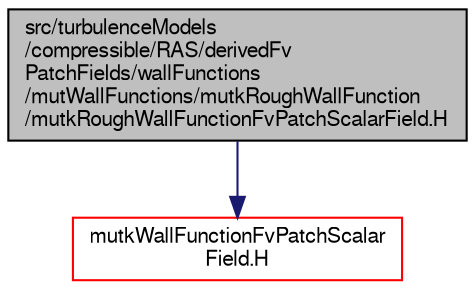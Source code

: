 digraph "src/turbulenceModels/compressible/RAS/derivedFvPatchFields/wallFunctions/mutWallFunctions/mutkRoughWallFunction/mutkRoughWallFunctionFvPatchScalarField.H"
{
  bgcolor="transparent";
  edge [fontname="FreeSans",fontsize="10",labelfontname="FreeSans",labelfontsize="10"];
  node [fontname="FreeSans",fontsize="10",shape=record];
  Node0 [label="src/turbulenceModels\l/compressible/RAS/derivedFv\lPatchFields/wallFunctions\l/mutWallFunctions/mutkRoughWallFunction\l/mutkRoughWallFunctionFvPatchScalarField.H",height=0.2,width=0.4,color="black", fillcolor="grey75", style="filled", fontcolor="black"];
  Node0 -> Node1 [color="midnightblue",fontsize="10",style="solid",fontname="FreeSans"];
  Node1 [label="mutkWallFunctionFvPatchScalar\lField.H",height=0.2,width=0.4,color="red",URL="$a17210.html"];
}
